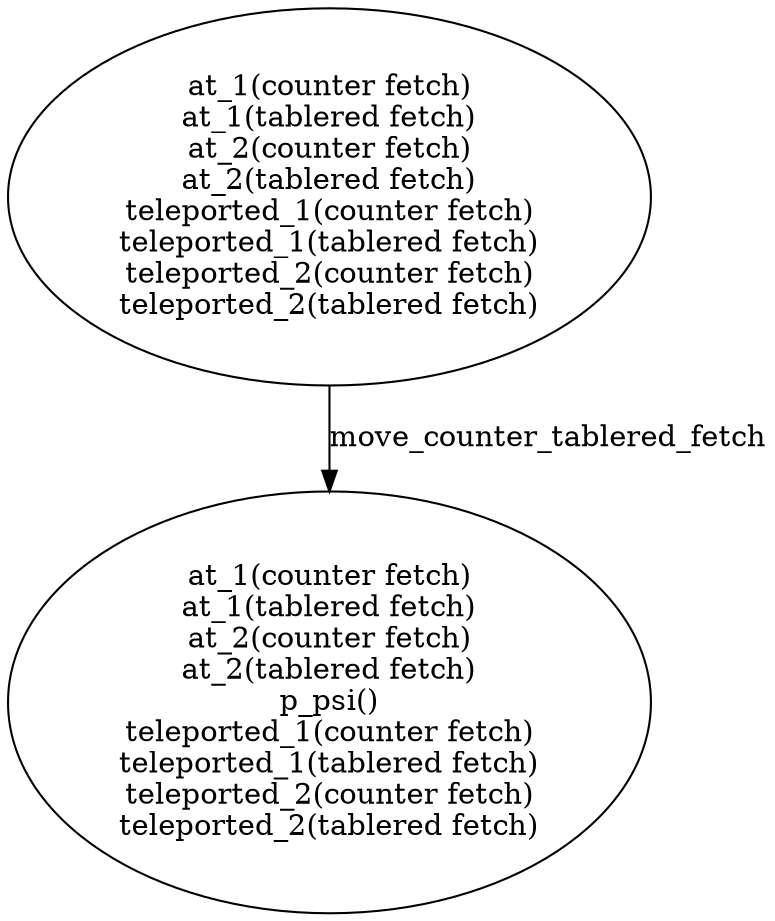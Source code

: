 strict digraph  {
1 [label="at_1(counter fetch)\nat_1(tablered fetch)\nat_2(counter fetch)\nat_2(tablered fetch)\nteleported_1(counter fetch)\nteleported_1(tablered fetch)\nteleported_2(counter fetch)\nteleported_2(tablered fetch)"];
2 [label="at_1(counter fetch)\nat_1(tablered fetch)\nat_2(counter fetch)\nat_2(tablered fetch)\np_psi()\nteleported_1(counter fetch)\nteleported_1(tablered fetch)\nteleported_2(counter fetch)\nteleported_2(tablered fetch)"];
1 -> 2  [label=move_counter_tablered_fetch];
}
